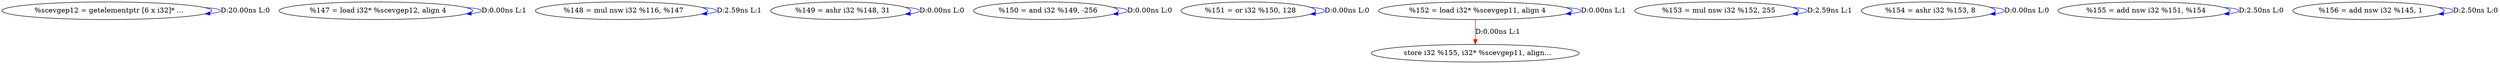 digraph {
Node0x318bc00[label="  %scevgep12 = getelementptr [6 x i32]* ..."];
Node0x318bc00 -> Node0x318bc00[label="D:20.00ns L:0",color=blue];
Node0x318bce0[label="  %147 = load i32* %scevgep12, align 4"];
Node0x318bce0 -> Node0x318bce0[label="D:0.00ns L:1",color=blue];
Node0x318bdc0[label="  %148 = mul nsw i32 %116, %147"];
Node0x318bdc0 -> Node0x318bdc0[label="D:2.59ns L:1",color=blue];
Node0x318bee0[label="  %149 = ashr i32 %148, 31"];
Node0x318bee0 -> Node0x318bee0[label="D:0.00ns L:0",color=blue];
Node0x318bfc0[label="  %150 = and i32 %149, -256"];
Node0x318bfc0 -> Node0x318bfc0[label="D:0.00ns L:0",color=blue];
Node0x318c0a0[label="  %151 = or i32 %150, 128"];
Node0x318c0a0 -> Node0x318c0a0[label="D:0.00ns L:0",color=blue];
Node0x318c180[label="  %152 = load i32* %scevgep11, align 4"];
Node0x318c180 -> Node0x318c180[label="D:0.00ns L:1",color=blue];
Node0x318c540[label="  store i32 %155, i32* %scevgep11, align..."];
Node0x318c180 -> Node0x318c540[label="D:0.00ns L:1",color=red];
Node0x318c260[label="  %153 = mul nsw i32 %152, 255"];
Node0x318c260 -> Node0x318c260[label="D:2.59ns L:1",color=blue];
Node0x318c380[label="  %154 = ashr i32 %153, 8"];
Node0x318c380 -> Node0x318c380[label="D:0.00ns L:0",color=blue];
Node0x318c460[label="  %155 = add nsw i32 %151, %154"];
Node0x318c460 -> Node0x318c460[label="D:2.50ns L:0",color=blue];
Node0x318c620[label="  %156 = add nsw i32 %145, 1"];
Node0x318c620 -> Node0x318c620[label="D:2.50ns L:0",color=blue];
}
